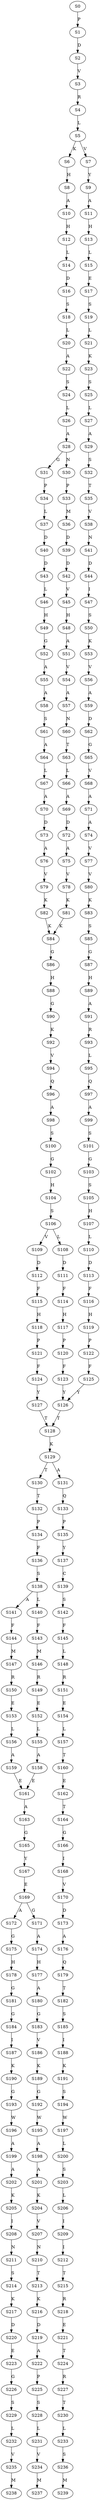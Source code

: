 strict digraph  {
	S0 -> S1 [ label = P ];
	S1 -> S2 [ label = D ];
	S2 -> S3 [ label = V ];
	S3 -> S4 [ label = R ];
	S4 -> S5 [ label = L ];
	S5 -> S6 [ label = K ];
	S5 -> S7 [ label = V ];
	S6 -> S8 [ label = H ];
	S7 -> S9 [ label = Y ];
	S8 -> S10 [ label = A ];
	S9 -> S11 [ label = A ];
	S10 -> S12 [ label = H ];
	S11 -> S13 [ label = H ];
	S12 -> S14 [ label = L ];
	S13 -> S15 [ label = L ];
	S14 -> S16 [ label = D ];
	S15 -> S17 [ label = E ];
	S16 -> S18 [ label = S ];
	S17 -> S19 [ label = S ];
	S18 -> S20 [ label = L ];
	S19 -> S21 [ label = L ];
	S20 -> S22 [ label = A ];
	S21 -> S23 [ label = K ];
	S22 -> S24 [ label = S ];
	S23 -> S25 [ label = S ];
	S24 -> S26 [ label = L ];
	S25 -> S27 [ label = L ];
	S26 -> S28 [ label = A ];
	S27 -> S29 [ label = A ];
	S28 -> S30 [ label = N ];
	S28 -> S31 [ label = G ];
	S29 -> S32 [ label = S ];
	S30 -> S33 [ label = P ];
	S31 -> S34 [ label = P ];
	S32 -> S35 [ label = T ];
	S33 -> S36 [ label = M ];
	S34 -> S37 [ label = L ];
	S35 -> S38 [ label = V ];
	S36 -> S39 [ label = D ];
	S37 -> S40 [ label = D ];
	S38 -> S41 [ label = N ];
	S39 -> S42 [ label = D ];
	S40 -> S43 [ label = D ];
	S41 -> S44 [ label = D ];
	S42 -> S45 [ label = V ];
	S43 -> S46 [ label = L ];
	S44 -> S47 [ label = I ];
	S45 -> S48 [ label = H ];
	S46 -> S49 [ label = H ];
	S47 -> S50 [ label = S ];
	S48 -> S51 [ label = A ];
	S49 -> S52 [ label = G ];
	S50 -> S53 [ label = K ];
	S51 -> S54 [ label = V ];
	S52 -> S55 [ label = A ];
	S53 -> S56 [ label = V ];
	S54 -> S57 [ label = A ];
	S55 -> S58 [ label = A ];
	S56 -> S59 [ label = A ];
	S57 -> S60 [ label = N ];
	S58 -> S61 [ label = S ];
	S59 -> S62 [ label = D ];
	S60 -> S63 [ label = T ];
	S61 -> S64 [ label = A ];
	S62 -> S65 [ label = G ];
	S63 -> S66 [ label = L ];
	S64 -> S67 [ label = L ];
	S65 -> S68 [ label = V ];
	S66 -> S69 [ label = A ];
	S67 -> S70 [ label = A ];
	S68 -> S71 [ label = A ];
	S69 -> S72 [ label = D ];
	S70 -> S73 [ label = D ];
	S71 -> S74 [ label = A ];
	S72 -> S75 [ label = A ];
	S73 -> S76 [ label = A ];
	S74 -> S77 [ label = V ];
	S75 -> S78 [ label = V ];
	S76 -> S79 [ label = V ];
	S77 -> S80 [ label = V ];
	S78 -> S81 [ label = K ];
	S79 -> S82 [ label = K ];
	S80 -> S83 [ label = K ];
	S81 -> S84 [ label = K ];
	S82 -> S84 [ label = K ];
	S83 -> S85 [ label = S ];
	S84 -> S86 [ label = G ];
	S85 -> S87 [ label = G ];
	S86 -> S88 [ label = H ];
	S87 -> S89 [ label = H ];
	S88 -> S90 [ label = G ];
	S89 -> S91 [ label = A ];
	S90 -> S92 [ label = K ];
	S91 -> S93 [ label = R ];
	S92 -> S94 [ label = V ];
	S93 -> S95 [ label = L ];
	S94 -> S96 [ label = Q ];
	S95 -> S97 [ label = Q ];
	S96 -> S98 [ label = A ];
	S97 -> S99 [ label = A ];
	S98 -> S100 [ label = S ];
	S99 -> S101 [ label = S ];
	S100 -> S102 [ label = G ];
	S101 -> S103 [ label = G ];
	S102 -> S104 [ label = H ];
	S103 -> S105 [ label = S ];
	S104 -> S106 [ label = S ];
	S105 -> S107 [ label = H ];
	S106 -> S108 [ label = L ];
	S106 -> S109 [ label = V ];
	S107 -> S110 [ label = L ];
	S108 -> S111 [ label = D ];
	S109 -> S112 [ label = D ];
	S110 -> S113 [ label = D ];
	S111 -> S114 [ label = F ];
	S112 -> S115 [ label = F ];
	S113 -> S116 [ label = F ];
	S114 -> S117 [ label = H ];
	S115 -> S118 [ label = H ];
	S116 -> S119 [ label = H ];
	S117 -> S120 [ label = P ];
	S118 -> S121 [ label = P ];
	S119 -> S122 [ label = P ];
	S120 -> S123 [ label = F ];
	S121 -> S124 [ label = F ];
	S122 -> S125 [ label = F ];
	S123 -> S126 [ label = Y ];
	S124 -> S127 [ label = Y ];
	S125 -> S126 [ label = Y ];
	S126 -> S128 [ label = T ];
	S127 -> S128 [ label = T ];
	S128 -> S129 [ label = K ];
	S129 -> S130 [ label = T ];
	S129 -> S131 [ label = A ];
	S130 -> S132 [ label = T ];
	S131 -> S133 [ label = Q ];
	S132 -> S134 [ label = P ];
	S133 -> S135 [ label = P ];
	S134 -> S136 [ label = F ];
	S135 -> S137 [ label = Y ];
	S136 -> S138 [ label = S ];
	S137 -> S139 [ label = C ];
	S138 -> S140 [ label = L ];
	S138 -> S141 [ label = A ];
	S139 -> S142 [ label = S ];
	S140 -> S143 [ label = F ];
	S141 -> S144 [ label = F ];
	S142 -> S145 [ label = F ];
	S143 -> S146 [ label = M ];
	S144 -> S147 [ label = M ];
	S145 -> S148 [ label = L ];
	S146 -> S149 [ label = R ];
	S147 -> S150 [ label = R ];
	S148 -> S151 [ label = R ];
	S149 -> S152 [ label = E ];
	S150 -> S153 [ label = E ];
	S151 -> S154 [ label = E ];
	S152 -> S155 [ label = L ];
	S153 -> S156 [ label = L ];
	S154 -> S157 [ label = L ];
	S155 -> S158 [ label = A ];
	S156 -> S159 [ label = A ];
	S157 -> S160 [ label = T ];
	S158 -> S161 [ label = E ];
	S159 -> S161 [ label = E ];
	S160 -> S162 [ label = E ];
	S161 -> S163 [ label = A ];
	S162 -> S164 [ label = T ];
	S163 -> S165 [ label = G ];
	S164 -> S166 [ label = G ];
	S165 -> S167 [ label = Y ];
	S166 -> S168 [ label = I ];
	S167 -> S169 [ label = E ];
	S168 -> S170 [ label = V ];
	S169 -> S171 [ label = G ];
	S169 -> S172 [ label = A ];
	S170 -> S173 [ label = D ];
	S171 -> S174 [ label = A ];
	S172 -> S175 [ label = G ];
	S173 -> S176 [ label = A ];
	S174 -> S177 [ label = H ];
	S175 -> S178 [ label = H ];
	S176 -> S179 [ label = Q ];
	S177 -> S180 [ label = A ];
	S178 -> S181 [ label = G ];
	S179 -> S182 [ label = T ];
	S180 -> S183 [ label = G ];
	S181 -> S184 [ label = G ];
	S182 -> S185 [ label = S ];
	S183 -> S186 [ label = V ];
	S184 -> S187 [ label = I ];
	S185 -> S188 [ label = I ];
	S186 -> S189 [ label = K ];
	S187 -> S190 [ label = K ];
	S188 -> S191 [ label = K ];
	S189 -> S192 [ label = G ];
	S190 -> S193 [ label = G ];
	S191 -> S194 [ label = S ];
	S192 -> S195 [ label = W ];
	S193 -> S196 [ label = W ];
	S194 -> S197 [ label = W ];
	S195 -> S198 [ label = A ];
	S196 -> S199 [ label = A ];
	S197 -> S200 [ label = L ];
	S198 -> S201 [ label = A ];
	S199 -> S202 [ label = A ];
	S200 -> S203 [ label = S ];
	S201 -> S204 [ label = K ];
	S202 -> S205 [ label = K ];
	S203 -> S206 [ label = L ];
	S204 -> S207 [ label = V ];
	S205 -> S208 [ label = I ];
	S206 -> S209 [ label = I ];
	S207 -> S210 [ label = N ];
	S208 -> S211 [ label = N ];
	S209 -> S212 [ label = I ];
	S210 -> S213 [ label = T ];
	S211 -> S214 [ label = S ];
	S212 -> S215 [ label = T ];
	S213 -> S216 [ label = K ];
	S214 -> S217 [ label = K ];
	S215 -> S218 [ label = R ];
	S216 -> S219 [ label = D ];
	S217 -> S220 [ label = D ];
	S218 -> S221 [ label = E ];
	S219 -> S222 [ label = A ];
	S220 -> S223 [ label = E ];
	S221 -> S224 [ label = T ];
	S222 -> S225 [ label = P ];
	S223 -> S226 [ label = G ];
	S224 -> S227 [ label = R ];
	S225 -> S228 [ label = S ];
	S226 -> S229 [ label = S ];
	S227 -> S230 [ label = T ];
	S228 -> S231 [ label = L ];
	S229 -> S232 [ label = L ];
	S230 -> S233 [ label = L ];
	S231 -> S234 [ label = V ];
	S232 -> S235 [ label = V ];
	S233 -> S236 [ label = S ];
	S234 -> S237 [ label = M ];
	S235 -> S238 [ label = M ];
	S236 -> S239 [ label = M ];
}
